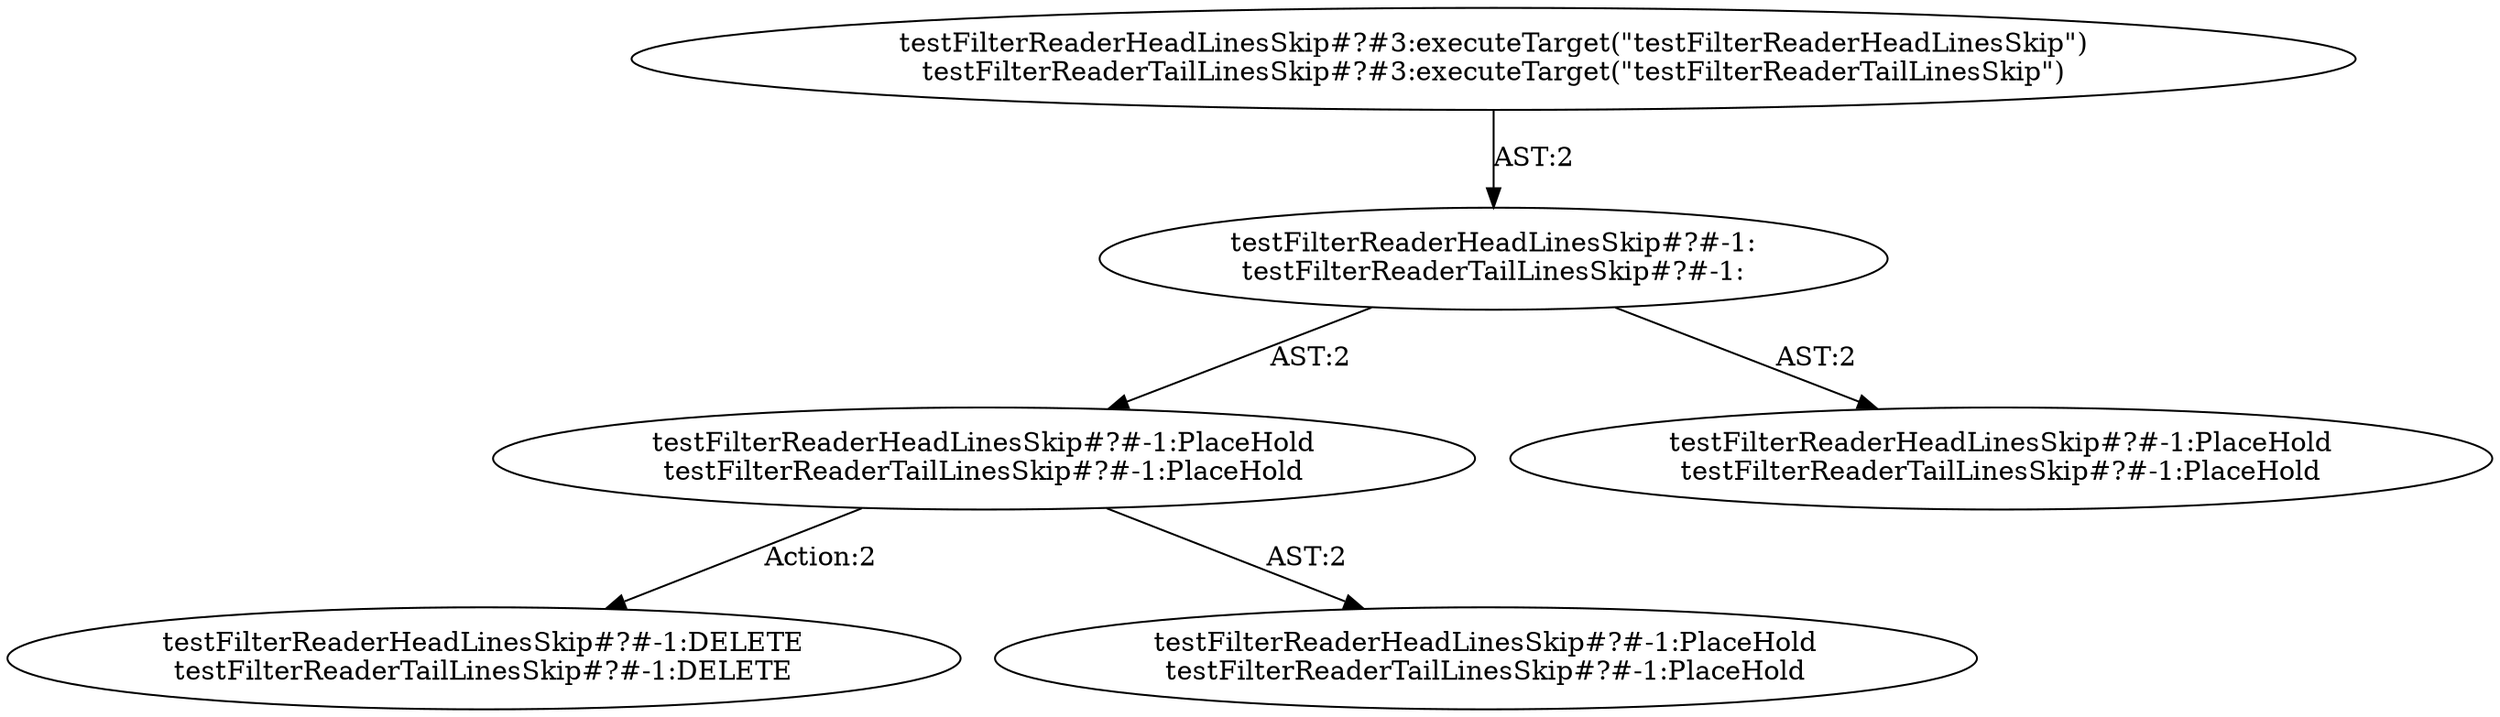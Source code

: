 digraph "Pattern" {
0 [label="testFilterReaderHeadLinesSkip#?#-1:DELETE
testFilterReaderTailLinesSkip#?#-1:DELETE" shape=ellipse]
1 [label="testFilterReaderHeadLinesSkip#?#-1:PlaceHold
testFilterReaderTailLinesSkip#?#-1:PlaceHold" shape=ellipse]
2 [label="testFilterReaderHeadLinesSkip#?#-1:
testFilterReaderTailLinesSkip#?#-1:" shape=ellipse]
3 [label="testFilterReaderHeadLinesSkip#?#3:executeTarget(\"testFilterReaderHeadLinesSkip\")
testFilterReaderTailLinesSkip#?#3:executeTarget(\"testFilterReaderTailLinesSkip\")" shape=ellipse]
4 [label="testFilterReaderHeadLinesSkip#?#-1:PlaceHold
testFilterReaderTailLinesSkip#?#-1:PlaceHold" shape=ellipse]
5 [label="testFilterReaderHeadLinesSkip#?#-1:PlaceHold
testFilterReaderTailLinesSkip#?#-1:PlaceHold" shape=ellipse]
1 -> 0 [label="Action:2"];
1 -> 5 [label="AST:2"];
2 -> 1 [label="AST:2"];
2 -> 4 [label="AST:2"];
3 -> 2 [label="AST:2"];
}